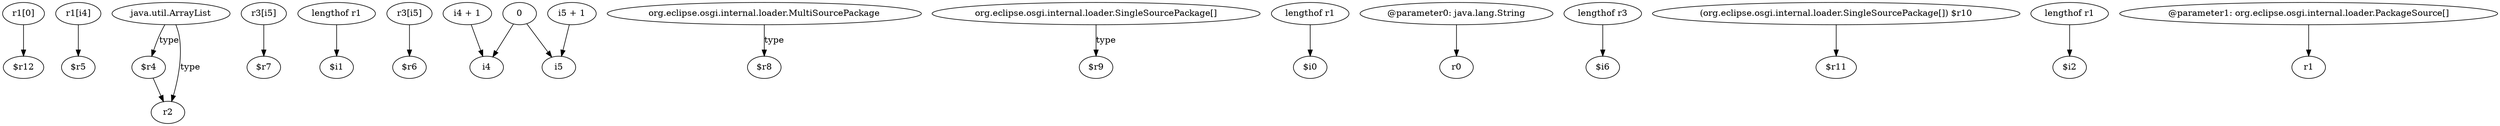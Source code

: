 digraph g {
0[label="r1[0]"]
1[label="$r12"]
0->1[label=""]
2[label="r1[i4]"]
3[label="$r5"]
2->3[label=""]
4[label="java.util.ArrayList"]
5[label="$r4"]
4->5[label="type"]
6[label="r3[i5]"]
7[label="$r7"]
6->7[label=""]
8[label="lengthof r1"]
9[label="$i1"]
8->9[label=""]
10[label="r2"]
5->10[label=""]
11[label="r3[i5]"]
12[label="$r6"]
11->12[label=""]
13[label="i4 + 1"]
14[label="i4"]
13->14[label=""]
15[label="0"]
16[label="i5"]
15->16[label=""]
17[label="org.eclipse.osgi.internal.loader.MultiSourcePackage"]
18[label="$r8"]
17->18[label="type"]
4->10[label="type"]
19[label="org.eclipse.osgi.internal.loader.SingleSourcePackage[]"]
20[label="$r9"]
19->20[label="type"]
21[label="lengthof r1"]
22[label="$i0"]
21->22[label=""]
23[label="@parameter0: java.lang.String"]
24[label="r0"]
23->24[label=""]
25[label="i5 + 1"]
25->16[label=""]
26[label="lengthof r3"]
27[label="$i6"]
26->27[label=""]
28[label="(org.eclipse.osgi.internal.loader.SingleSourcePackage[]) $r10"]
29[label="$r11"]
28->29[label=""]
15->14[label=""]
30[label="lengthof r1"]
31[label="$i2"]
30->31[label=""]
32[label="@parameter1: org.eclipse.osgi.internal.loader.PackageSource[]"]
33[label="r1"]
32->33[label=""]
}